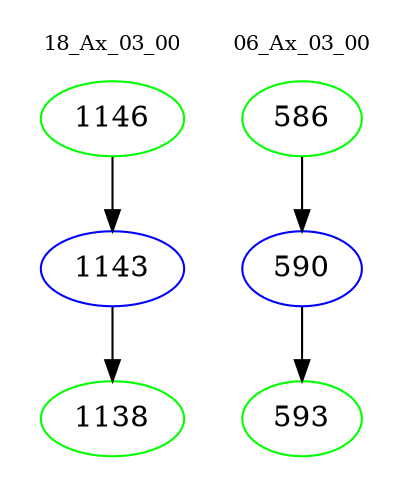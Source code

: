 digraph{
subgraph cluster_0 {
color = white
label = "18_Ax_03_00";
fontsize=10;
T0_1146 [label="1146", color="green"]
T0_1146 -> T0_1143 [color="black"]
T0_1143 [label="1143", color="blue"]
T0_1143 -> T0_1138 [color="black"]
T0_1138 [label="1138", color="green"]
}
subgraph cluster_1 {
color = white
label = "06_Ax_03_00";
fontsize=10;
T1_586 [label="586", color="green"]
T1_586 -> T1_590 [color="black"]
T1_590 [label="590", color="blue"]
T1_590 -> T1_593 [color="black"]
T1_593 [label="593", color="green"]
}
}
